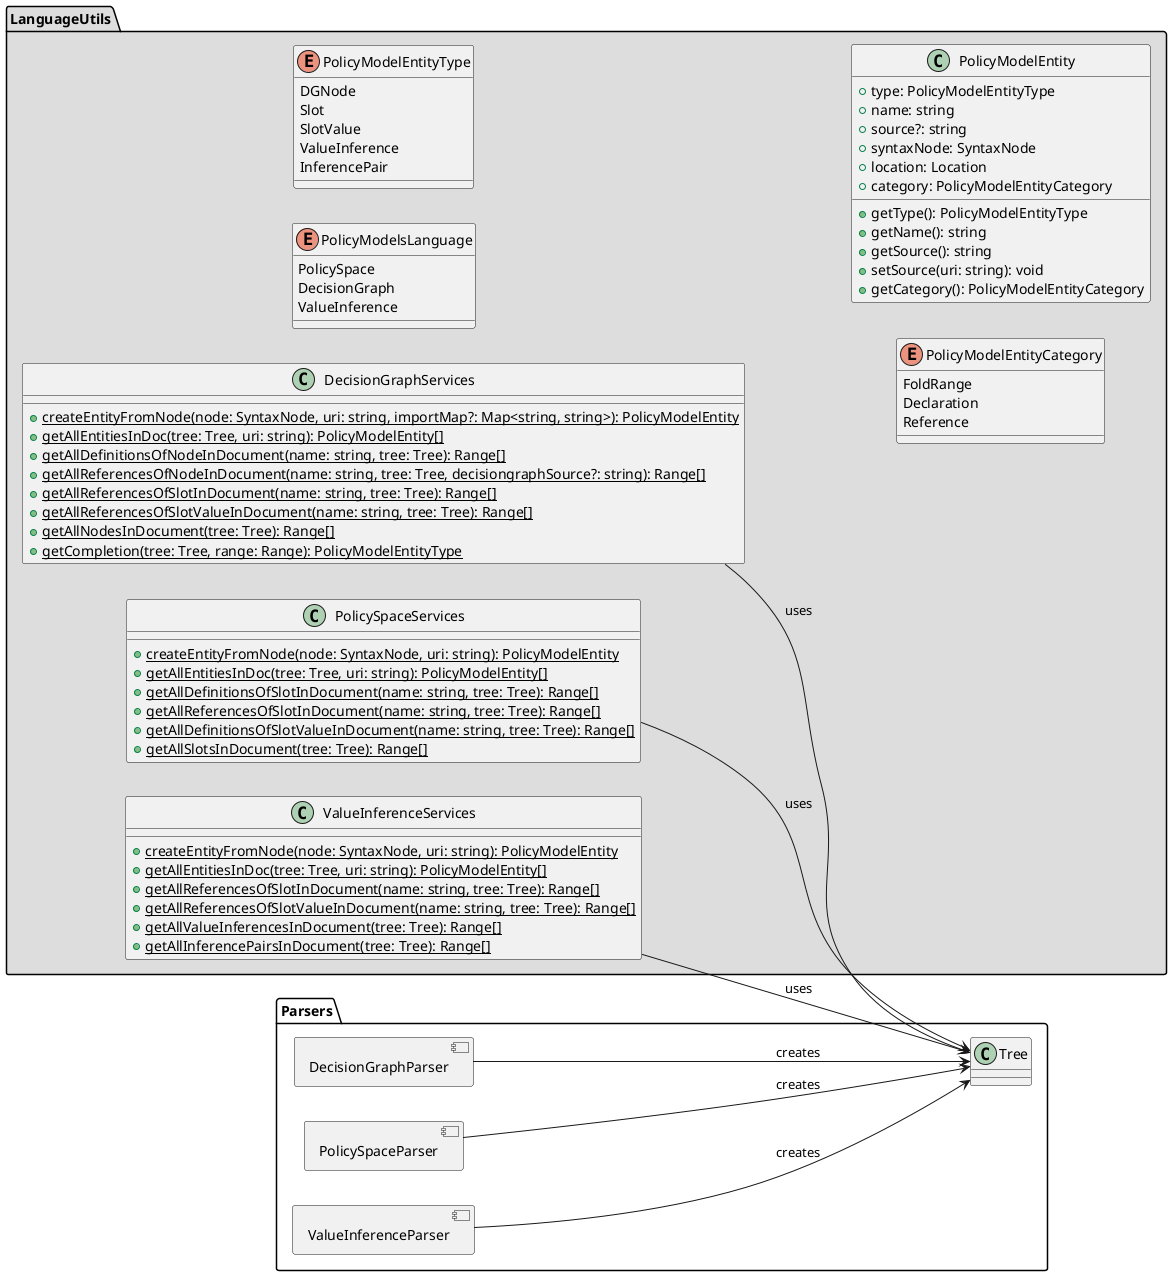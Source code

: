 @startuml

'skinparam style strictuml
'top to bottom direction
left to right direction
allowmixing

package LanguageUtils #DDDDDD {
    enum PolicyModelsLanguage {
        PolicySpace
        DecisionGraph
        ValueInference
    }
    enum PolicyModelEntityType {
        DGNode
        Slot
        SlotValue
        ValueInference
        InferencePair
    }
    enum PolicyModelEntityCategory {
        FoldRange
        Declaration
        Reference
    }
    class PolicyModelEntity {
        +type: PolicyModelEntityType
        +name: string
        +source?: string
        +syntaxNode: SyntaxNode
        +location: Location
        +category: PolicyModelEntityCategory
        +getType(): PolicyModelEntityType
        +getName(): string
        +getSource(): string
        +setSource(uri: string): void
        +getCategory(): PolicyModelEntityCategory
    }
    class DecisionGraphServices {
        +{static} createEntityFromNode(node: SyntaxNode, uri: string, importMap?: Map<string, string>): PolicyModelEntity
        +{static} getAllEntitiesInDoc(tree: Tree, uri: string): PolicyModelEntity[]
        +{static} getAllDefinitionsOfNodeInDocument(name: string, tree: Tree): Range[]
        +{static} getAllReferencesOfNodeInDocument(name: string, tree: Tree, decisiongraphSource?: string): Range[]
        +{static} getAllReferencesOfSlotInDocument(name: string, tree: Tree): Range[]
        +{static} getAllReferencesOfSlotValueInDocument(name: string, tree: Tree): Range[]
        +{static} getAllNodesInDocument(tree: Tree): Range[]
        +{static} getCompletion(tree: Tree, range: Range): PolicyModelEntityType
    }
    class PolicySpaceServices {
        +{static} createEntityFromNode(node: SyntaxNode, uri: string): PolicyModelEntity
        +{static} getAllEntitiesInDoc(tree: Tree, uri: string): PolicyModelEntity[]
        +{static} getAllDefinitionsOfSlotInDocument(name: string, tree: Tree): Range[]
        +{static} getAllReferencesOfSlotInDocument(name: string, tree: Tree): Range[]
        +{static} getAllDefinitionsOfSlotValueInDocument(name: string, tree: Tree): Range[]
        +{static} getAllSlotsInDocument(tree: Tree): Range[]
    }
    class ValueInferenceServices {
        +{static} createEntityFromNode(node: SyntaxNode, uri: string): PolicyModelEntity
        +{static} getAllEntitiesInDoc(tree: Tree, uri: string): PolicyModelEntity[]
        +{static} getAllReferencesOfSlotInDocument(name: string, tree: Tree): Range[]
        +{static} getAllReferencesOfSlotValueInDocument(name: string, tree: Tree): Range[]
        +{static} getAllValueInferencesInDocument(tree: Tree): Range[]
        +{static} getAllInferencePairsInDocument(tree: Tree): Range[]
    }
}

package Parsers {
    component DecisionGraphParser
    component PolicySpaceParser
    component ValueInferenceParser
    class Tree
}

' note "External Libraries" as n_ext
' n_ext .right. Parsers

' DecisionGraphServices -right-> DecisionGraphParser
' PolicySpaceServices -right-> PolicySpaceParser
' ValueInferenceServices -right-> ValueInferenceParser
DecisionGraphServices --> Tree : "uses"
PolicySpaceServices --> Tree : uses
ValueInferenceServices --> Tree : uses
DecisionGraphParser --> Tree : "creates"
PolicySpaceParser --> Tree : "creates"
ValueInferenceParser --> Tree : "creates"


@enduml